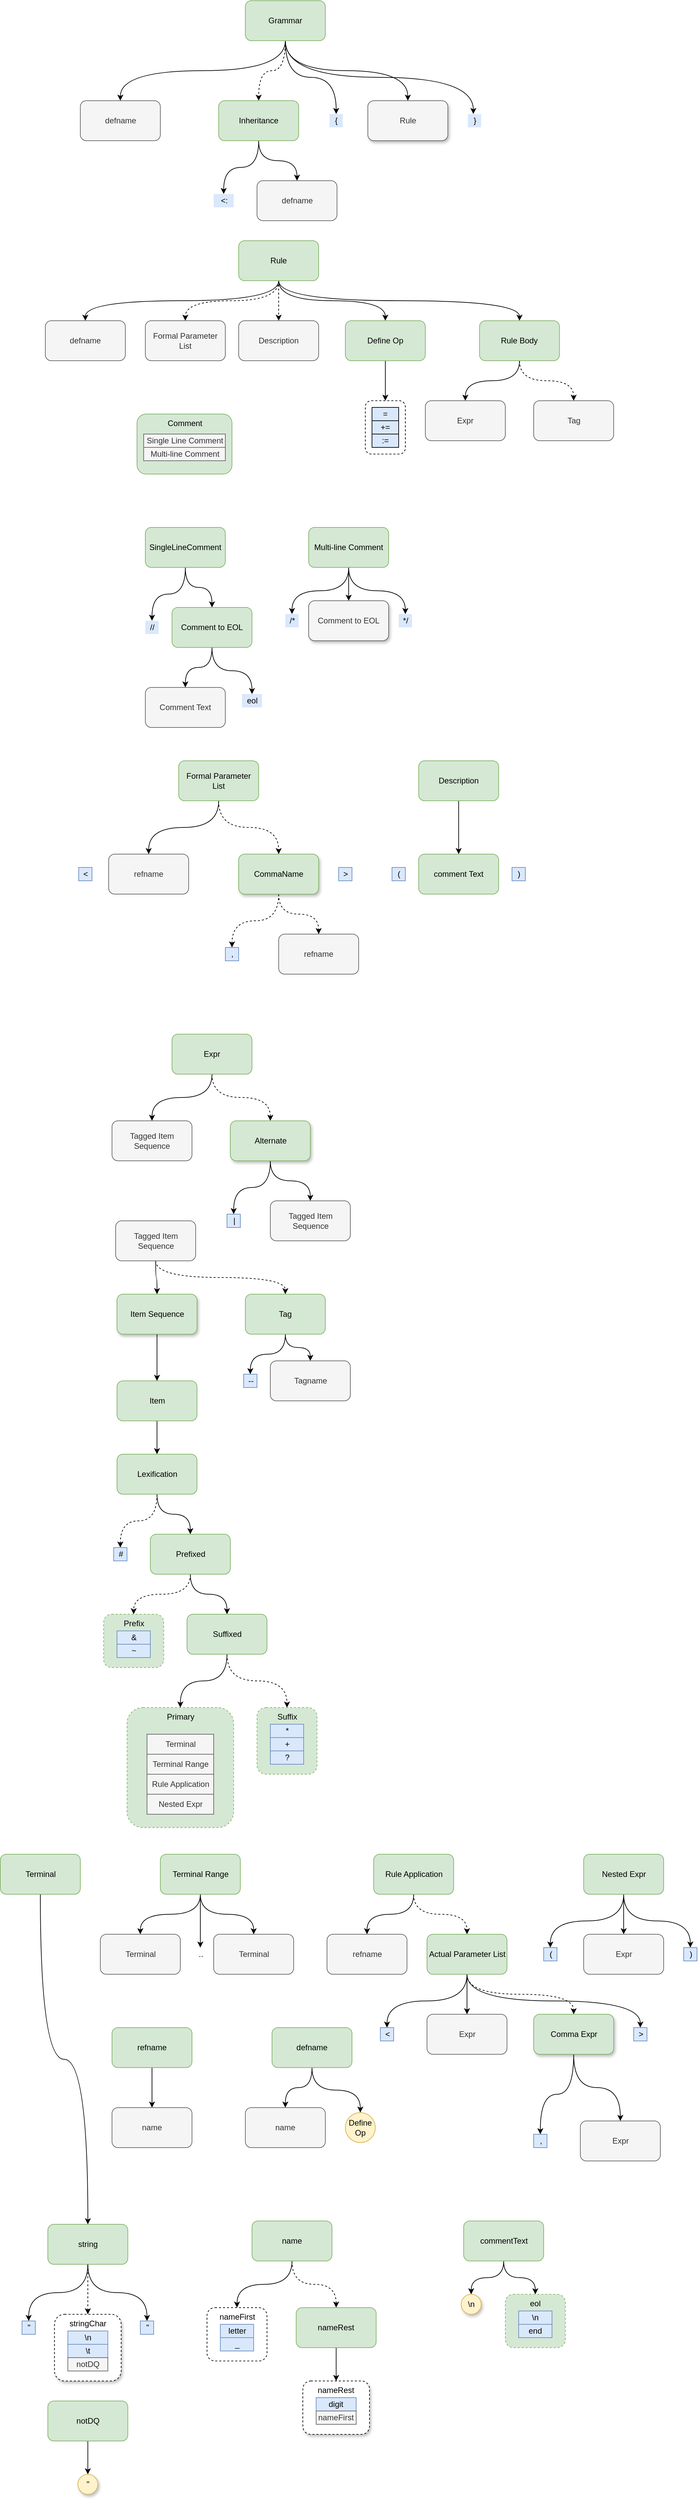 <mxfile version="14.6.13" type="device"><diagram id="xfMFxslODqTb5lsyE3ZV" name="Grammar"><mxGraphModel dx="1106" dy="1656" grid="1" gridSize="10" guides="1" tooltips="1" connect="1" arrows="1" fold="1" page="1" pageScale="1" pageWidth="1100" pageHeight="850" math="0" shadow="0"><root><mxCell id="xAbgy6Qz0-hzho_KUylZ-0"/><mxCell id="xAbgy6Qz0-hzho_KUylZ-1" parent="xAbgy6Qz0-hzho_KUylZ-0"/><mxCell id="xAbgy6Qz0-hzho_KUylZ-15" value="" style="rounded=1;whiteSpace=wrap;html=1;shadow=0;dashed=1;" parent="xAbgy6Qz0-hzho_KUylZ-1" vertex="1"><mxGeometry x="580" y="560" width="60" height="80" as="geometry"/></mxCell><mxCell id="xAbgy6Qz0-hzho_KUylZ-2" value="defname" style="rounded=1;whiteSpace=wrap;html=1;shadow=0;fillColor=#f5f5f5;strokeColor=#666666;fontColor=#333333;" parent="xAbgy6Qz0-hzho_KUylZ-1" vertex="1"><mxGeometry x="152.5" y="110" width="120" height="60" as="geometry"/></mxCell><mxCell id="xAbgy6Qz0-hzho_KUylZ-4" value="defname" style="rounded=1;whiteSpace=wrap;html=1;shadow=0;fillColor=#f5f5f5;strokeColor=#666666;fontColor=#333333;" parent="xAbgy6Qz0-hzho_KUylZ-1" vertex="1"><mxGeometry x="417.5" y="230" width="120" height="60" as="geometry"/></mxCell><mxCell id="xAbgy6Qz0-hzho_KUylZ-5" value="&amp;lt;:" style="text;html=1;align=center;verticalAlign=middle;resizable=0;points=[];autosize=1;strokeColor=none;fillColor=#dae8fc;" parent="xAbgy6Qz0-hzho_KUylZ-1" vertex="1"><mxGeometry x="352.5" y="250" width="30" height="20" as="geometry"/></mxCell><mxCell id="xAbgy6Qz0-hzho_KUylZ-7" value="{" style="text;html=1;align=center;verticalAlign=middle;resizable=0;points=[];autosize=1;strokeColor=none;fillColor=#dae8fc;" parent="xAbgy6Qz0-hzho_KUylZ-1" vertex="1"><mxGeometry x="526.25" y="130" width="20" height="20" as="geometry"/></mxCell><mxCell id="xAbgy6Qz0-hzho_KUylZ-8" value="Rule" style="rounded=1;whiteSpace=wrap;html=1;shadow=1;fillColor=#f5f5f5;strokeColor=#666666;fontColor=#333333;" parent="xAbgy6Qz0-hzho_KUylZ-1" vertex="1"><mxGeometry x="583.75" y="110" width="120" height="60" as="geometry"/></mxCell><mxCell id="xAbgy6Qz0-hzho_KUylZ-9" value="}" style="text;html=1;align=center;verticalAlign=middle;resizable=0;points=[];autosize=1;strokeColor=none;fillColor=#dae8fc;" parent="xAbgy6Qz0-hzho_KUylZ-1" vertex="1"><mxGeometry x="733.75" y="130" width="20" height="20" as="geometry"/></mxCell><mxCell id="xAbgy6Qz0-hzho_KUylZ-12" value="=" style="rounded=0;whiteSpace=wrap;html=1;shadow=0;fillColor=#dae8fc;" parent="xAbgy6Qz0-hzho_KUylZ-1" vertex="1"><mxGeometry x="590" y="570" width="40" height="20" as="geometry"/></mxCell><mxCell id="xAbgy6Qz0-hzho_KUylZ-13" value="+=" style="rounded=0;whiteSpace=wrap;html=1;shadow=0;fillColor=#dae8fc;" parent="xAbgy6Qz0-hzho_KUylZ-1" vertex="1"><mxGeometry x="590" y="590" width="40" height="20" as="geometry"/></mxCell><mxCell id="xAbgy6Qz0-hzho_KUylZ-14" value=":=" style="rounded=0;whiteSpace=wrap;html=1;shadow=0;fillColor=#dae8fc;" parent="xAbgy6Qz0-hzho_KUylZ-1" vertex="1"><mxGeometry x="590" y="610" width="40" height="20" as="geometry"/></mxCell><mxCell id="xAbgy6Qz0-hzho_KUylZ-16" value="defname" style="rounded=1;whiteSpace=wrap;html=1;shadow=0;fillColor=#f5f5f5;strokeColor=#666666;fontColor=#333333;" parent="xAbgy6Qz0-hzho_KUylZ-1" vertex="1"><mxGeometry x="100" y="440" width="120" height="60" as="geometry"/></mxCell><mxCell id="xAbgy6Qz0-hzho_KUylZ-17" value="Formal Parameter List" style="rounded=1;whiteSpace=wrap;html=1;shadow=0;fillColor=#f5f5f5;strokeColor=#666666;fontColor=#333333;" parent="xAbgy6Qz0-hzho_KUylZ-1" vertex="1"><mxGeometry x="250" y="440" width="120" height="60" as="geometry"/></mxCell><mxCell id="xAbgy6Qz0-hzho_KUylZ-18" value="Description" style="rounded=1;whiteSpace=wrap;html=1;shadow=0;fillColor=#f5f5f5;strokeColor=#666666;fontColor=#333333;" parent="xAbgy6Qz0-hzho_KUylZ-1" vertex="1"><mxGeometry x="390" y="440" width="120" height="60" as="geometry"/></mxCell><mxCell id="xAbgy6Qz0-hzho_KUylZ-62" style="edgeStyle=orthogonalEdgeStyle;curved=1;orthogonalLoop=1;jettySize=auto;html=1;exitX=0.5;exitY=1;exitDx=0;exitDy=0;" parent="xAbgy6Qz0-hzho_KUylZ-1" source="xAbgy6Qz0-hzho_KUylZ-20" target="xAbgy6Qz0-hzho_KUylZ-60" edge="1"><mxGeometry relative="1" as="geometry"/></mxCell><mxCell id="xAbgy6Qz0-hzho_KUylZ-63" style="edgeStyle=orthogonalEdgeStyle;curved=1;orthogonalLoop=1;jettySize=auto;html=1;exitX=0.5;exitY=1;exitDx=0;exitDy=0;entryX=0.5;entryY=0;entryDx=0;entryDy=0;dashed=1;" parent="xAbgy6Qz0-hzho_KUylZ-1" source="xAbgy6Qz0-hzho_KUylZ-20" target="xAbgy6Qz0-hzho_KUylZ-61" edge="1"><mxGeometry relative="1" as="geometry"/></mxCell><mxCell id="xAbgy6Qz0-hzho_KUylZ-20" value="Formal Parameter List" style="rounded=1;whiteSpace=wrap;html=1;shadow=0;fillColor=#d5e8d4;strokeColor=#82b366;" parent="xAbgy6Qz0-hzho_KUylZ-1" vertex="1"><mxGeometry x="300" y="1100" width="120" height="60" as="geometry"/></mxCell><mxCell id="xAbgy6Qz0-hzho_KUylZ-70" style="edgeStyle=orthogonalEdgeStyle;curved=1;orthogonalLoop=1;jettySize=auto;html=1;exitX=0.5;exitY=1;exitDx=0;exitDy=0;entryX=0.5;entryY=0;entryDx=0;entryDy=0;" parent="xAbgy6Qz0-hzho_KUylZ-1" source="xAbgy6Qz0-hzho_KUylZ-21" target="xAbgy6Qz0-hzho_KUylZ-23" edge="1"><mxGeometry relative="1" as="geometry"/></mxCell><mxCell id="xAbgy6Qz0-hzho_KUylZ-21" value="Description" style="rounded=1;whiteSpace=wrap;html=1;shadow=0;fillColor=#d5e8d4;strokeColor=#82b366;" parent="xAbgy6Qz0-hzho_KUylZ-1" vertex="1"><mxGeometry x="660" y="1100" width="120" height="60" as="geometry"/></mxCell><mxCell id="xAbgy6Qz0-hzho_KUylZ-22" value="(" style="text;html=1;align=center;verticalAlign=middle;resizable=0;points=[];autosize=1;strokeColor=#6c8ebf;fillColor=#dae8fc;" parent="xAbgy6Qz0-hzho_KUylZ-1" vertex="1"><mxGeometry x="620" y="1260" width="20" height="20" as="geometry"/></mxCell><mxCell id="xAbgy6Qz0-hzho_KUylZ-23" value="comment Text" style="rounded=1;whiteSpace=wrap;html=1;shadow=0;fillColor=#d5e8d4;strokeColor=#82b366;" parent="xAbgy6Qz0-hzho_KUylZ-1" vertex="1"><mxGeometry x="660" y="1240" width="120" height="60" as="geometry"/></mxCell><mxCell id="xAbgy6Qz0-hzho_KUylZ-24" value=")" style="text;html=1;align=center;verticalAlign=middle;resizable=0;points=[];autosize=1;strokeColor=#6c8ebf;fillColor=#dae8fc;" parent="xAbgy6Qz0-hzho_KUylZ-1" vertex="1"><mxGeometry x="800" y="1260" width="20" height="20" as="geometry"/></mxCell><mxCell id="xAbgy6Qz0-hzho_KUylZ-32" value="Comment" style="rounded=1;whiteSpace=wrap;html=1;shadow=0;verticalAlign=top;fillColor=#d5e8d4;strokeColor=#82b366;" parent="xAbgy6Qz0-hzho_KUylZ-1" vertex="1"><mxGeometry x="237.5" y="580" width="142.5" height="90" as="geometry"/></mxCell><mxCell id="xAbgy6Qz0-hzho_KUylZ-40" style="edgeStyle=orthogonalEdgeStyle;curved=1;orthogonalLoop=1;jettySize=auto;html=1;exitX=0.5;exitY=1;exitDx=0;exitDy=0;" parent="xAbgy6Qz0-hzho_KUylZ-1" source="xAbgy6Qz0-hzho_KUylZ-37" target="xAbgy6Qz0-hzho_KUylZ-39" edge="1"><mxGeometry relative="1" as="geometry"/></mxCell><mxCell id="xAbgy6Qz0-hzho_KUylZ-41" style="edgeStyle=orthogonalEdgeStyle;curved=1;orthogonalLoop=1;jettySize=auto;html=1;exitX=0.5;exitY=1;exitDx=0;exitDy=0;entryX=0.5;entryY=0;entryDx=0;entryDy=0;" parent="xAbgy6Qz0-hzho_KUylZ-1" source="xAbgy6Qz0-hzho_KUylZ-37" target="xAbgy6Qz0-hzho_KUylZ-53" edge="1"><mxGeometry relative="1" as="geometry"><mxPoint x="345" y="860" as="targetPoint"/></mxGeometry></mxCell><mxCell id="xAbgy6Qz0-hzho_KUylZ-37" value="SingleLineComment" style="rounded=1;whiteSpace=wrap;html=1;shadow=0;fillColor=#d5e8d4;strokeColor=#82b366;" parent="xAbgy6Qz0-hzho_KUylZ-1" vertex="1"><mxGeometry x="250" y="750" width="120" height="60" as="geometry"/></mxCell><mxCell id="xAbgy6Qz0-hzho_KUylZ-47" style="edgeStyle=orthogonalEdgeStyle;curved=1;orthogonalLoop=1;jettySize=auto;html=1;exitX=0.5;exitY=1;exitDx=0;exitDy=0;" parent="xAbgy6Qz0-hzho_KUylZ-1" source="xAbgy6Qz0-hzho_KUylZ-38" target="xAbgy6Qz0-hzho_KUylZ-45" edge="1"><mxGeometry relative="1" as="geometry"/></mxCell><mxCell id="xAbgy6Qz0-hzho_KUylZ-48" style="edgeStyle=orthogonalEdgeStyle;curved=1;orthogonalLoop=1;jettySize=auto;html=1;exitX=0.5;exitY=1;exitDx=0;exitDy=0;entryX=0.5;entryY=0;entryDx=0;entryDy=0;" parent="xAbgy6Qz0-hzho_KUylZ-1" source="xAbgy6Qz0-hzho_KUylZ-38" edge="1"><mxGeometry relative="1" as="geometry"><mxPoint x="555" y="860" as="targetPoint"/></mxGeometry></mxCell><mxCell id="xAbgy6Qz0-hzho_KUylZ-49" style="edgeStyle=orthogonalEdgeStyle;curved=1;orthogonalLoop=1;jettySize=auto;html=1;exitX=0.5;exitY=1;exitDx=0;exitDy=0;entryX=0.5;entryY=0;entryDx=0;entryDy=0;entryPerimeter=0;" parent="xAbgy6Qz0-hzho_KUylZ-1" source="xAbgy6Qz0-hzho_KUylZ-38" target="xAbgy6Qz0-hzho_KUylZ-46" edge="1"><mxGeometry relative="1" as="geometry"/></mxCell><mxCell id="xAbgy6Qz0-hzho_KUylZ-38" value="Multi-line Comment" style="rounded=1;whiteSpace=wrap;html=1;shadow=0;fillColor=#d5e8d4;strokeColor=#82b366;" parent="xAbgy6Qz0-hzho_KUylZ-1" vertex="1"><mxGeometry x="495" y="750" width="120" height="60" as="geometry"/></mxCell><mxCell id="xAbgy6Qz0-hzho_KUylZ-39" value="//" style="text;html=1;align=center;verticalAlign=middle;resizable=0;points=[];autosize=1;strokeColor=none;fillColor=#dae8fc;" parent="xAbgy6Qz0-hzho_KUylZ-1" vertex="1"><mxGeometry x="250" y="890" width="20" height="20" as="geometry"/></mxCell><mxCell id="xAbgy6Qz0-hzho_KUylZ-45" value="/*" style="text;html=1;align=center;verticalAlign=middle;resizable=0;points=[];autosize=1;strokeColor=none;fillColor=#dae8fc;" parent="xAbgy6Qz0-hzho_KUylZ-1" vertex="1"><mxGeometry x="460" y="880" width="20" height="20" as="geometry"/></mxCell><mxCell id="xAbgy6Qz0-hzho_KUylZ-46" value="*/" style="text;html=1;align=center;verticalAlign=middle;resizable=0;points=[];autosize=1;strokeColor=none;fillColor=#dae8fc;" parent="xAbgy6Qz0-hzho_KUylZ-1" vertex="1"><mxGeometry x="630" y="880" width="20" height="20" as="geometry"/></mxCell><mxCell id="xAbgy6Qz0-hzho_KUylZ-50" value="Single Line Comment" style="rounded=0;whiteSpace=wrap;html=1;shadow=0;fillColor=#f5f5f5;strokeColor=#666666;fontColor=#333333;" parent="xAbgy6Qz0-hzho_KUylZ-1" vertex="1"><mxGeometry x="247.5" y="610" width="122.5" height="20" as="geometry"/></mxCell><mxCell id="xAbgy6Qz0-hzho_KUylZ-51" value="Multi-line Comment" style="rounded=0;whiteSpace=wrap;html=1;shadow=0;fillColor=#f5f5f5;strokeColor=#666666;fontColor=#333333;" parent="xAbgy6Qz0-hzho_KUylZ-1" vertex="1"><mxGeometry x="247.5" y="630" width="122.5" height="20" as="geometry"/></mxCell><mxCell id="xAbgy6Qz0-hzho_KUylZ-57" style="edgeStyle=orthogonalEdgeStyle;curved=1;orthogonalLoop=1;jettySize=auto;html=1;exitX=0.5;exitY=1;exitDx=0;exitDy=0;entryX=0.5;entryY=0;entryDx=0;entryDy=0;" parent="xAbgy6Qz0-hzho_KUylZ-1" source="xAbgy6Qz0-hzho_KUylZ-53" target="xAbgy6Qz0-hzho_KUylZ-55" edge="1"><mxGeometry relative="1" as="geometry"/></mxCell><mxCell id="xAbgy6Qz0-hzho_KUylZ-58" style="edgeStyle=orthogonalEdgeStyle;curved=1;orthogonalLoop=1;jettySize=auto;html=1;exitX=0.5;exitY=1;exitDx=0;exitDy=0;" parent="xAbgy6Qz0-hzho_KUylZ-1" source="xAbgy6Qz0-hzho_KUylZ-53" target="xAbgy6Qz0-hzho_KUylZ-56" edge="1"><mxGeometry relative="1" as="geometry"/></mxCell><mxCell id="xAbgy6Qz0-hzho_KUylZ-53" value="Comment to EOL" style="rounded=1;whiteSpace=wrap;html=1;shadow=0;fillColor=#d5e8d4;strokeColor=#82b366;" parent="xAbgy6Qz0-hzho_KUylZ-1" vertex="1"><mxGeometry x="290" y="870" width="120" height="60" as="geometry"/></mxCell><mxCell id="xAbgy6Qz0-hzho_KUylZ-55" value="Comment Text" style="rounded=1;whiteSpace=wrap;html=1;shadow=0;fillColor=#f5f5f5;strokeColor=#666666;fontColor=#333333;" parent="xAbgy6Qz0-hzho_KUylZ-1" vertex="1"><mxGeometry x="250" y="990" width="120" height="60" as="geometry"/></mxCell><mxCell id="xAbgy6Qz0-hzho_KUylZ-56" value="eol" style="text;html=1;align=center;verticalAlign=middle;resizable=0;points=[];autosize=1;strokeColor=none;fillColor=#dae8fc;" parent="xAbgy6Qz0-hzho_KUylZ-1" vertex="1"><mxGeometry x="395" y="1000" width="30" height="20" as="geometry"/></mxCell><mxCell id="xAbgy6Qz0-hzho_KUylZ-59" value="Comment to EOL" style="rounded=1;whiteSpace=wrap;html=1;shadow=1;fillColor=#f5f5f5;strokeColor=#666666;fontColor=#333333;" parent="xAbgy6Qz0-hzho_KUylZ-1" vertex="1"><mxGeometry x="495" y="860" width="120" height="60" as="geometry"/></mxCell><mxCell id="xAbgy6Qz0-hzho_KUylZ-60" value="refname" style="rounded=1;whiteSpace=wrap;html=1;shadow=0;fillColor=#f5f5f5;strokeColor=#666666;fontColor=#333333;" parent="xAbgy6Qz0-hzho_KUylZ-1" vertex="1"><mxGeometry x="195" y="1240" width="120" height="60" as="geometry"/></mxCell><mxCell id="xAbgy6Qz0-hzho_KUylZ-66" style="edgeStyle=orthogonalEdgeStyle;curved=1;orthogonalLoop=1;jettySize=auto;html=1;exitX=0.5;exitY=1;exitDx=0;exitDy=0;dashed=1;" parent="xAbgy6Qz0-hzho_KUylZ-1" source="xAbgy6Qz0-hzho_KUylZ-61" target="xAbgy6Qz0-hzho_KUylZ-65" edge="1"><mxGeometry relative="1" as="geometry"/></mxCell><mxCell id="xAbgy6Qz0-hzho_KUylZ-67" style="edgeStyle=orthogonalEdgeStyle;curved=1;orthogonalLoop=1;jettySize=auto;html=1;exitX=0.5;exitY=1;exitDx=0;exitDy=0;entryX=0.5;entryY=0;entryDx=0;entryDy=0;dashed=1;" parent="xAbgy6Qz0-hzho_KUylZ-1" source="xAbgy6Qz0-hzho_KUylZ-61" target="xAbgy6Qz0-hzho_KUylZ-64" edge="1"><mxGeometry relative="1" as="geometry"/></mxCell><mxCell id="xAbgy6Qz0-hzho_KUylZ-61" value="CommaName" style="rounded=1;whiteSpace=wrap;html=1;shadow=1;fillColor=#d5e8d4;strokeColor=#82b366;" parent="xAbgy6Qz0-hzho_KUylZ-1" vertex="1"><mxGeometry x="390" y="1240" width="120" height="60" as="geometry"/></mxCell><mxCell id="xAbgy6Qz0-hzho_KUylZ-64" value="refname" style="rounded=1;whiteSpace=wrap;html=1;shadow=0;fillColor=#f5f5f5;strokeColor=#666666;fontColor=#333333;" parent="xAbgy6Qz0-hzho_KUylZ-1" vertex="1"><mxGeometry x="450" y="1360" width="120" height="60" as="geometry"/></mxCell><mxCell id="xAbgy6Qz0-hzho_KUylZ-65" value="," style="text;html=1;align=center;verticalAlign=middle;resizable=0;points=[];autosize=1;strokeColor=#6c8ebf;fillColor=#dae8fc;" parent="xAbgy6Qz0-hzho_KUylZ-1" vertex="1"><mxGeometry x="370" y="1380" width="20" height="20" as="geometry"/></mxCell><mxCell id="xAbgy6Qz0-hzho_KUylZ-68" value="&amp;lt;" style="text;html=1;align=center;verticalAlign=middle;resizable=0;points=[];autosize=1;strokeColor=#6c8ebf;fillColor=#dae8fc;" parent="xAbgy6Qz0-hzho_KUylZ-1" vertex="1"><mxGeometry x="150" y="1260" width="20" height="20" as="geometry"/></mxCell><mxCell id="xAbgy6Qz0-hzho_KUylZ-69" value="&amp;gt;" style="text;html=1;align=center;verticalAlign=middle;resizable=0;points=[];autosize=1;strokeColor=#6c8ebf;fillColor=#dae8fc;" parent="xAbgy6Qz0-hzho_KUylZ-1" vertex="1"><mxGeometry x="540" y="1260" width="20" height="20" as="geometry"/></mxCell><mxCell id="xAbgy6Qz0-hzho_KUylZ-133" style="edgeStyle=orthogonalEdgeStyle;curved=1;orthogonalLoop=1;jettySize=auto;html=1;exitX=0.5;exitY=1;exitDx=0;exitDy=0;entryX=0.5;entryY=0;entryDx=0;entryDy=0;" parent="xAbgy6Qz0-hzho_KUylZ-1" source="xAbgy6Qz0-hzho_KUylZ-71" target="xAbgy6Qz0-hzho_KUylZ-129" edge="1"><mxGeometry relative="1" as="geometry"/></mxCell><mxCell id="xAbgy6Qz0-hzho_KUylZ-71" value="Item" style="rounded=1;whiteSpace=wrap;html=1;shadow=0;fillColor=#d5e8d4;strokeColor=#82b366;" parent="xAbgy6Qz0-hzho_KUylZ-1" vertex="1"><mxGeometry x="207.5" y="2030" width="120" height="60" as="geometry"/></mxCell><mxCell id="xAbgy6Qz0-hzho_KUylZ-74" style="edgeStyle=orthogonalEdgeStyle;curved=1;orthogonalLoop=1;jettySize=auto;html=1;exitX=0.5;exitY=1;exitDx=0;exitDy=0;" parent="xAbgy6Qz0-hzho_KUylZ-1" source="xAbgy6Qz0-hzho_KUylZ-72" target="xAbgy6Qz0-hzho_KUylZ-73" edge="1"><mxGeometry relative="1" as="geometry"/></mxCell><mxCell id="xAbgy6Qz0-hzho_KUylZ-72" value="Terminal" style="rounded=1;whiteSpace=wrap;html=1;shadow=0;fillColor=#d5e8d4;strokeColor=#82b366;" parent="xAbgy6Qz0-hzho_KUylZ-1" vertex="1"><mxGeometry x="32.5" y="2740" width="120" height="60" as="geometry"/></mxCell><mxCell id="xAbgy6Qz0-hzho_KUylZ-182" style="edgeStyle=orthogonalEdgeStyle;curved=1;orthogonalLoop=1;jettySize=auto;html=1;exitX=0.5;exitY=1;exitDx=0;exitDy=0;" parent="xAbgy6Qz0-hzho_KUylZ-1" source="xAbgy6Qz0-hzho_KUylZ-73" target="xAbgy6Qz0-hzho_KUylZ-177" edge="1"><mxGeometry relative="1" as="geometry"/></mxCell><mxCell id="xAbgy6Qz0-hzho_KUylZ-183" style="edgeStyle=orthogonalEdgeStyle;curved=1;orthogonalLoop=1;jettySize=auto;html=1;exitX=0.5;exitY=1;exitDx=0;exitDy=0;dashed=1;entryX=0.5;entryY=0;entryDx=0;entryDy=0;" parent="xAbgy6Qz0-hzho_KUylZ-1" source="xAbgy6Qz0-hzho_KUylZ-73" target="PkwCbViY_l31AoAn_Lty-39" edge="1"><mxGeometry relative="1" as="geometry"><mxPoint x="180" y="3470" as="targetPoint"/></mxGeometry></mxCell><mxCell id="xAbgy6Qz0-hzho_KUylZ-184" style="edgeStyle=orthogonalEdgeStyle;curved=1;orthogonalLoop=1;jettySize=auto;html=1;exitX=0.5;exitY=1;exitDx=0;exitDy=0;" parent="xAbgy6Qz0-hzho_KUylZ-1" source="xAbgy6Qz0-hzho_KUylZ-73" target="xAbgy6Qz0-hzho_KUylZ-179" edge="1"><mxGeometry relative="1" as="geometry"/></mxCell><mxCell id="xAbgy6Qz0-hzho_KUylZ-73" value="string" style="rounded=1;whiteSpace=wrap;html=1;shadow=0;fillColor=#d5e8d4;strokeColor=#82b366;" parent="xAbgy6Qz0-hzho_KUylZ-1" vertex="1"><mxGeometry x="103.75" y="3295" width="120" height="60" as="geometry"/></mxCell><mxCell id="xAbgy6Qz0-hzho_KUylZ-79" style="edgeStyle=orthogonalEdgeStyle;curved=1;orthogonalLoop=1;jettySize=auto;html=1;exitX=0.5;exitY=1;exitDx=0;exitDy=0;" parent="xAbgy6Qz0-hzho_KUylZ-1" source="xAbgy6Qz0-hzho_KUylZ-75" target="xAbgy6Qz0-hzho_KUylZ-76" edge="1"><mxGeometry relative="1" as="geometry"/></mxCell><mxCell id="xAbgy6Qz0-hzho_KUylZ-80" style="edgeStyle=orthogonalEdgeStyle;curved=1;orthogonalLoop=1;jettySize=auto;html=1;exitX=0.5;exitY=1;exitDx=0;exitDy=0;" parent="xAbgy6Qz0-hzho_KUylZ-1" source="xAbgy6Qz0-hzho_KUylZ-75" target="xAbgy6Qz0-hzho_KUylZ-78" edge="1"><mxGeometry relative="1" as="geometry"/></mxCell><mxCell id="xAbgy6Qz0-hzho_KUylZ-81" style="edgeStyle=orthogonalEdgeStyle;curved=1;orthogonalLoop=1;jettySize=auto;html=1;exitX=0.5;exitY=1;exitDx=0;exitDy=0;entryX=0.5;entryY=0;entryDx=0;entryDy=0;" parent="xAbgy6Qz0-hzho_KUylZ-1" source="xAbgy6Qz0-hzho_KUylZ-75" target="xAbgy6Qz0-hzho_KUylZ-77" edge="1"><mxGeometry relative="1" as="geometry"/></mxCell><mxCell id="xAbgy6Qz0-hzho_KUylZ-75" value="Terminal Range" style="rounded=1;whiteSpace=wrap;html=1;shadow=0;fillColor=#d5e8d4;strokeColor=#82b366;" parent="xAbgy6Qz0-hzho_KUylZ-1" vertex="1"><mxGeometry x="272.5" y="2740" width="120" height="60" as="geometry"/></mxCell><mxCell id="xAbgy6Qz0-hzho_KUylZ-76" value="Terminal" style="rounded=1;whiteSpace=wrap;html=1;shadow=0;fillColor=#f5f5f5;strokeColor=#666666;fontColor=#333333;" parent="xAbgy6Qz0-hzho_KUylZ-1" vertex="1"><mxGeometry x="182.5" y="2860" width="120" height="60" as="geometry"/></mxCell><mxCell id="xAbgy6Qz0-hzho_KUylZ-77" value="Terminal" style="rounded=1;whiteSpace=wrap;html=1;shadow=0;fillColor=#f5f5f5;strokeColor=#666666;fontColor=#333333;" parent="xAbgy6Qz0-hzho_KUylZ-1" vertex="1"><mxGeometry x="352.5" y="2860" width="120" height="60" as="geometry"/></mxCell><mxCell id="xAbgy6Qz0-hzho_KUylZ-78" value=".." style="text;html=1;align=center;verticalAlign=middle;resizable=0;points=[];autosize=1;strokeColor=none;" parent="xAbgy6Qz0-hzho_KUylZ-1" vertex="1"><mxGeometry x="322.5" y="2880" width="20" height="20" as="geometry"/></mxCell><mxCell id="xAbgy6Qz0-hzho_KUylZ-85" style="edgeStyle=orthogonalEdgeStyle;curved=1;orthogonalLoop=1;jettySize=auto;html=1;exitX=0.5;exitY=1;exitDx=0;exitDy=0;entryX=0.5;entryY=0;entryDx=0;entryDy=0;" parent="xAbgy6Qz0-hzho_KUylZ-1" source="xAbgy6Qz0-hzho_KUylZ-82" target="xAbgy6Qz0-hzho_KUylZ-83" edge="1"><mxGeometry relative="1" as="geometry"/></mxCell><mxCell id="xAbgy6Qz0-hzho_KUylZ-86" style="edgeStyle=orthogonalEdgeStyle;curved=1;orthogonalLoop=1;jettySize=auto;html=1;exitX=0.5;exitY=1;exitDx=0;exitDy=0;entryX=0.5;entryY=0;entryDx=0;entryDy=0;dashed=1;" parent="xAbgy6Qz0-hzho_KUylZ-1" source="xAbgy6Qz0-hzho_KUylZ-82" target="xAbgy6Qz0-hzho_KUylZ-84" edge="1"><mxGeometry relative="1" as="geometry"/></mxCell><mxCell id="xAbgy6Qz0-hzho_KUylZ-82" value="Rule Application" style="rounded=1;whiteSpace=wrap;html=1;shadow=0;fillColor=#d5e8d4;strokeColor=#82b366;" parent="xAbgy6Qz0-hzho_KUylZ-1" vertex="1"><mxGeometry x="592.5" y="2740" width="120" height="60" as="geometry"/></mxCell><mxCell id="xAbgy6Qz0-hzho_KUylZ-83" value="refname" style="rounded=1;whiteSpace=wrap;html=1;shadow=0;fillColor=#f5f5f5;strokeColor=#666666;fontColor=#333333;" parent="xAbgy6Qz0-hzho_KUylZ-1" vertex="1"><mxGeometry x="522.5" y="2860" width="120" height="60" as="geometry"/></mxCell><mxCell id="xAbgy6Qz0-hzho_KUylZ-89" style="edgeStyle=orthogonalEdgeStyle;curved=1;orthogonalLoop=1;jettySize=auto;html=1;exitX=0.5;exitY=1;exitDx=0;exitDy=0;" parent="xAbgy6Qz0-hzho_KUylZ-1" source="xAbgy6Qz0-hzho_KUylZ-84" target="xAbgy6Qz0-hzho_KUylZ-87" edge="1"><mxGeometry relative="1" as="geometry"/></mxCell><mxCell id="xAbgy6Qz0-hzho_KUylZ-92" style="edgeStyle=orthogonalEdgeStyle;curved=1;orthogonalLoop=1;jettySize=auto;html=1;exitX=0.5;exitY=1;exitDx=0;exitDy=0;" parent="xAbgy6Qz0-hzho_KUylZ-1" source="xAbgy6Qz0-hzho_KUylZ-84" target="xAbgy6Qz0-hzho_KUylZ-90" edge="1"><mxGeometry relative="1" as="geometry"/></mxCell><mxCell id="xAbgy6Qz0-hzho_KUylZ-93" style="edgeStyle=orthogonalEdgeStyle;curved=1;orthogonalLoop=1;jettySize=auto;html=1;exitX=0.5;exitY=1;exitDx=0;exitDy=0;entryX=0.5;entryY=0;entryDx=0;entryDy=0;dashed=1;" parent="xAbgy6Qz0-hzho_KUylZ-1" source="xAbgy6Qz0-hzho_KUylZ-84" target="xAbgy6Qz0-hzho_KUylZ-88" edge="1"><mxGeometry relative="1" as="geometry"/></mxCell><mxCell id="xAbgy6Qz0-hzho_KUylZ-94" style="edgeStyle=orthogonalEdgeStyle;curved=1;orthogonalLoop=1;jettySize=auto;html=1;exitX=0.5;exitY=1;exitDx=0;exitDy=0;" parent="xAbgy6Qz0-hzho_KUylZ-1" source="xAbgy6Qz0-hzho_KUylZ-84" target="xAbgy6Qz0-hzho_KUylZ-91" edge="1"><mxGeometry relative="1" as="geometry"/></mxCell><mxCell id="xAbgy6Qz0-hzho_KUylZ-84" value="Actual Parameter List" style="rounded=1;whiteSpace=wrap;html=1;shadow=0;fillColor=#d5e8d4;strokeColor=#82b366;" parent="xAbgy6Qz0-hzho_KUylZ-1" vertex="1"><mxGeometry x="672.5" y="2860" width="120" height="60" as="geometry"/></mxCell><mxCell id="xAbgy6Qz0-hzho_KUylZ-87" value="Expr" style="rounded=1;whiteSpace=wrap;html=1;shadow=0;fillColor=#f5f5f5;strokeColor=#666666;fontColor=#333333;" parent="xAbgy6Qz0-hzho_KUylZ-1" vertex="1"><mxGeometry x="672.5" y="2980" width="120" height="60" as="geometry"/></mxCell><mxCell id="xAbgy6Qz0-hzho_KUylZ-98" style="edgeStyle=orthogonalEdgeStyle;curved=1;orthogonalLoop=1;jettySize=auto;html=1;exitX=0.5;exitY=1;exitDx=0;exitDy=0;" parent="xAbgy6Qz0-hzho_KUylZ-1" source="xAbgy6Qz0-hzho_KUylZ-88" target="xAbgy6Qz0-hzho_KUylZ-97" edge="1"><mxGeometry relative="1" as="geometry"/></mxCell><mxCell id="xAbgy6Qz0-hzho_KUylZ-99" style="edgeStyle=orthogonalEdgeStyle;curved=1;orthogonalLoop=1;jettySize=auto;html=1;exitX=0.5;exitY=1;exitDx=0;exitDy=0;" parent="xAbgy6Qz0-hzho_KUylZ-1" source="xAbgy6Qz0-hzho_KUylZ-88" target="xAbgy6Qz0-hzho_KUylZ-96" edge="1"><mxGeometry relative="1" as="geometry"/></mxCell><mxCell id="xAbgy6Qz0-hzho_KUylZ-88" value="Comma Expr" style="rounded=1;whiteSpace=wrap;html=1;shadow=1;fillColor=#d5e8d4;strokeColor=#82b366;" parent="xAbgy6Qz0-hzho_KUylZ-1" vertex="1"><mxGeometry x="832.5" y="2980" width="120" height="60" as="geometry"/></mxCell><mxCell id="xAbgy6Qz0-hzho_KUylZ-90" value="&amp;lt;" style="text;html=1;align=center;verticalAlign=middle;resizable=0;points=[];autosize=1;strokeColor=#6c8ebf;fillColor=#dae8fc;" parent="xAbgy6Qz0-hzho_KUylZ-1" vertex="1"><mxGeometry x="602.5" y="3000" width="20" height="20" as="geometry"/></mxCell><mxCell id="xAbgy6Qz0-hzho_KUylZ-91" value="&amp;gt;" style="text;html=1;align=center;verticalAlign=middle;resizable=0;points=[];autosize=1;strokeColor=#6c8ebf;fillColor=#dae8fc;" parent="xAbgy6Qz0-hzho_KUylZ-1" vertex="1"><mxGeometry x="982.5" y="3000" width="20" height="20" as="geometry"/></mxCell><mxCell id="xAbgy6Qz0-hzho_KUylZ-96" value="Expr" style="rounded=1;whiteSpace=wrap;html=1;shadow=0;fillColor=#f5f5f5;strokeColor=#666666;fontColor=#333333;" parent="xAbgy6Qz0-hzho_KUylZ-1" vertex="1"><mxGeometry x="902.5" y="3140" width="120" height="60" as="geometry"/></mxCell><mxCell id="xAbgy6Qz0-hzho_KUylZ-97" value="," style="text;html=1;align=center;verticalAlign=middle;resizable=0;points=[];autosize=1;strokeColor=#6c8ebf;fillColor=#dae8fc;" parent="xAbgy6Qz0-hzho_KUylZ-1" vertex="1"><mxGeometry x="832.5" y="3160" width="20" height="20" as="geometry"/></mxCell><mxCell id="xAbgy6Qz0-hzho_KUylZ-100" value="Primary" style="rounded=1;whiteSpace=wrap;html=1;shadow=0;verticalAlign=top;dashed=1;fillColor=#d5e8d4;strokeColor=#82b366;" parent="xAbgy6Qz0-hzho_KUylZ-1" vertex="1"><mxGeometry x="222.5" y="2520" width="160" height="180" as="geometry"/></mxCell><mxCell id="xAbgy6Qz0-hzho_KUylZ-101" value="Terminal" style="rounded=0;whiteSpace=wrap;html=1;shadow=0;fillColor=#f5f5f5;strokeColor=#666666;fontColor=#333333;" parent="xAbgy6Qz0-hzho_KUylZ-1" vertex="1"><mxGeometry x="252.5" y="2560" width="100" height="30" as="geometry"/></mxCell><mxCell id="xAbgy6Qz0-hzho_KUylZ-102" value="Rule Application" style="rounded=0;whiteSpace=wrap;html=1;shadow=0;fillColor=#f5f5f5;strokeColor=#666666;fontColor=#333333;" parent="xAbgy6Qz0-hzho_KUylZ-1" vertex="1"><mxGeometry x="252.5" y="2620" width="100" height="30" as="geometry"/></mxCell><mxCell id="xAbgy6Qz0-hzho_KUylZ-103" value="Terminal Range" style="rounded=0;whiteSpace=wrap;html=1;shadow=0;fillColor=#f5f5f5;strokeColor=#666666;fontColor=#333333;" parent="xAbgy6Qz0-hzho_KUylZ-1" vertex="1"><mxGeometry x="252.5" y="2590" width="100" height="30" as="geometry"/></mxCell><mxCell id="xAbgy6Qz0-hzho_KUylZ-108" style="edgeStyle=orthogonalEdgeStyle;curved=1;orthogonalLoop=1;jettySize=auto;html=1;exitX=0.5;exitY=1;exitDx=0;exitDy=0;entryX=0.5;entryY=0;entryDx=0;entryDy=0;" parent="xAbgy6Qz0-hzho_KUylZ-1" source="xAbgy6Qz0-hzho_KUylZ-104" target="xAbgy6Qz0-hzho_KUylZ-105" edge="1"><mxGeometry relative="1" as="geometry"/></mxCell><mxCell id="xAbgy6Qz0-hzho_KUylZ-109" style="edgeStyle=orthogonalEdgeStyle;curved=1;orthogonalLoop=1;jettySize=auto;html=1;exitX=0.5;exitY=1;exitDx=0;exitDy=0;" parent="xAbgy6Qz0-hzho_KUylZ-1" source="xAbgy6Qz0-hzho_KUylZ-104" target="xAbgy6Qz0-hzho_KUylZ-106" edge="1"><mxGeometry relative="1" as="geometry"/></mxCell><mxCell id="xAbgy6Qz0-hzho_KUylZ-110" style="edgeStyle=orthogonalEdgeStyle;curved=1;orthogonalLoop=1;jettySize=auto;html=1;exitX=0.5;exitY=1;exitDx=0;exitDy=0;" parent="xAbgy6Qz0-hzho_KUylZ-1" source="xAbgy6Qz0-hzho_KUylZ-104" target="xAbgy6Qz0-hzho_KUylZ-107" edge="1"><mxGeometry relative="1" as="geometry"/></mxCell><mxCell id="xAbgy6Qz0-hzho_KUylZ-104" value="Nested Expr" style="rounded=1;whiteSpace=wrap;html=1;shadow=0;fillColor=#d5e8d4;strokeColor=#82b366;" parent="xAbgy6Qz0-hzho_KUylZ-1" vertex="1"><mxGeometry x="907.5" y="2740" width="120" height="60" as="geometry"/></mxCell><mxCell id="xAbgy6Qz0-hzho_KUylZ-105" value="Expr" style="rounded=1;whiteSpace=wrap;html=1;shadow=0;fillColor=#f5f5f5;strokeColor=#666666;fontColor=#333333;" parent="xAbgy6Qz0-hzho_KUylZ-1" vertex="1"><mxGeometry x="907.5" y="2860" width="120" height="60" as="geometry"/></mxCell><mxCell id="xAbgy6Qz0-hzho_KUylZ-106" value="(" style="text;html=1;align=center;verticalAlign=middle;resizable=0;points=[];autosize=1;strokeColor=#6c8ebf;fillColor=#dae8fc;" parent="xAbgy6Qz0-hzho_KUylZ-1" vertex="1"><mxGeometry x="847.5" y="2880" width="20" height="20" as="geometry"/></mxCell><mxCell id="xAbgy6Qz0-hzho_KUylZ-107" value=")" style="text;html=1;align=center;verticalAlign=middle;resizable=0;points=[];autosize=1;strokeColor=#6c8ebf;fillColor=#dae8fc;" parent="xAbgy6Qz0-hzho_KUylZ-1" vertex="1"><mxGeometry x="1057.5" y="2880" width="20" height="20" as="geometry"/></mxCell><mxCell id="xAbgy6Qz0-hzho_KUylZ-112" value="Nested Expr" style="rounded=0;whiteSpace=wrap;html=1;shadow=0;fillColor=#f5f5f5;strokeColor=#666666;fontColor=#333333;" parent="xAbgy6Qz0-hzho_KUylZ-1" vertex="1"><mxGeometry x="252.5" y="2650" width="100" height="30" as="geometry"/></mxCell><mxCell id="xAbgy6Qz0-hzho_KUylZ-121" style="edgeStyle=orthogonalEdgeStyle;curved=1;orthogonalLoop=1;jettySize=auto;html=1;exitX=0.5;exitY=1;exitDx=0;exitDy=0;entryX=0.5;entryY=0;entryDx=0;entryDy=0;dashed=1;" parent="xAbgy6Qz0-hzho_KUylZ-1" source="xAbgy6Qz0-hzho_KUylZ-114" target="xAbgy6Qz0-hzho_KUylZ-116" edge="1"><mxGeometry relative="1" as="geometry"/></mxCell><mxCell id="xAbgy6Qz0-hzho_KUylZ-122" style="edgeStyle=orthogonalEdgeStyle;curved=1;orthogonalLoop=1;jettySize=auto;html=1;exitX=0.5;exitY=1;exitDx=0;exitDy=0;entryX=0.5;entryY=0;entryDx=0;entryDy=0;" parent="xAbgy6Qz0-hzho_KUylZ-1" source="xAbgy6Qz0-hzho_KUylZ-114" target="xAbgy6Qz0-hzho_KUylZ-115" edge="1"><mxGeometry relative="1" as="geometry"/></mxCell><mxCell id="xAbgy6Qz0-hzho_KUylZ-114" value="Prefixed" style="rounded=1;whiteSpace=wrap;html=1;shadow=0;fillColor=#d5e8d4;strokeColor=#82b366;" parent="xAbgy6Qz0-hzho_KUylZ-1" vertex="1"><mxGeometry x="257.5" y="2260" width="120" height="60" as="geometry"/></mxCell><mxCell id="xAbgy6Qz0-hzho_KUylZ-127" style="edgeStyle=orthogonalEdgeStyle;curved=1;orthogonalLoop=1;jettySize=auto;html=1;exitX=0.5;exitY=1;exitDx=0;exitDy=0;entryX=0.5;entryY=0;entryDx=0;entryDy=0;" parent="xAbgy6Qz0-hzho_KUylZ-1" source="xAbgy6Qz0-hzho_KUylZ-115" target="xAbgy6Qz0-hzho_KUylZ-100" edge="1"><mxGeometry relative="1" as="geometry"/></mxCell><mxCell id="xAbgy6Qz0-hzho_KUylZ-128" style="edgeStyle=orthogonalEdgeStyle;curved=1;orthogonalLoop=1;jettySize=auto;html=1;exitX=0.5;exitY=1;exitDx=0;exitDy=0;entryX=0.5;entryY=0;entryDx=0;entryDy=0;dashed=1;" parent="xAbgy6Qz0-hzho_KUylZ-1" source="xAbgy6Qz0-hzho_KUylZ-115" target="xAbgy6Qz0-hzho_KUylZ-123" edge="1"><mxGeometry relative="1" as="geometry"/></mxCell><mxCell id="xAbgy6Qz0-hzho_KUylZ-115" value="Suffixed" style="rounded=1;whiteSpace=wrap;html=1;shadow=0;fillColor=#d5e8d4;strokeColor=#82b366;" parent="xAbgy6Qz0-hzho_KUylZ-1" vertex="1"><mxGeometry x="312.5" y="2380" width="120" height="60" as="geometry"/></mxCell><mxCell id="xAbgy6Qz0-hzho_KUylZ-116" value="Prefix" style="rounded=1;whiteSpace=wrap;html=1;shadow=0;verticalAlign=top;dashed=1;fillColor=#d5e8d4;strokeColor=#82b366;" parent="xAbgy6Qz0-hzho_KUylZ-1" vertex="1"><mxGeometry x="187.5" y="2380" width="90" height="80" as="geometry"/></mxCell><mxCell id="xAbgy6Qz0-hzho_KUylZ-117" value="&amp;amp;" style="rounded=0;whiteSpace=wrap;html=1;shadow=0;fillColor=#dae8fc;strokeColor=#6c8ebf;" parent="xAbgy6Qz0-hzho_KUylZ-1" vertex="1"><mxGeometry x="207.5" y="2405" width="50" height="20" as="geometry"/></mxCell><mxCell id="xAbgy6Qz0-hzho_KUylZ-119" value="~" style="rounded=0;whiteSpace=wrap;html=1;shadow=0;fillColor=#dae8fc;strokeColor=#6c8ebf;" parent="xAbgy6Qz0-hzho_KUylZ-1" vertex="1"><mxGeometry x="207.5" y="2425" width="50" height="20" as="geometry"/></mxCell><mxCell id="xAbgy6Qz0-hzho_KUylZ-123" value="Suffix" style="rounded=1;whiteSpace=wrap;html=1;shadow=0;verticalAlign=top;dashed=1;fillColor=#d5e8d4;strokeColor=#82b366;" parent="xAbgy6Qz0-hzho_KUylZ-1" vertex="1"><mxGeometry x="417.5" y="2520" width="90" height="100" as="geometry"/></mxCell><mxCell id="xAbgy6Qz0-hzho_KUylZ-124" value="*" style="rounded=0;whiteSpace=wrap;html=1;shadow=0;fillColor=#dae8fc;strokeColor=#6c8ebf;" parent="xAbgy6Qz0-hzho_KUylZ-1" vertex="1"><mxGeometry x="437.5" y="2545" width="50" height="20" as="geometry"/></mxCell><mxCell id="xAbgy6Qz0-hzho_KUylZ-125" value="+" style="rounded=0;whiteSpace=wrap;html=1;shadow=0;fillColor=#dae8fc;strokeColor=#6c8ebf;" parent="xAbgy6Qz0-hzho_KUylZ-1" vertex="1"><mxGeometry x="437.5" y="2565" width="50" height="20" as="geometry"/></mxCell><mxCell id="xAbgy6Qz0-hzho_KUylZ-126" value="?" style="rounded=0;whiteSpace=wrap;html=1;shadow=0;fillColor=#dae8fc;strokeColor=#6c8ebf;" parent="xAbgy6Qz0-hzho_KUylZ-1" vertex="1"><mxGeometry x="437.5" y="2585" width="50" height="20" as="geometry"/></mxCell><mxCell id="xAbgy6Qz0-hzho_KUylZ-131" style="edgeStyle=orthogonalEdgeStyle;curved=1;orthogonalLoop=1;jettySize=auto;html=1;exitX=0.5;exitY=1;exitDx=0;exitDy=0;dashed=1;" parent="xAbgy6Qz0-hzho_KUylZ-1" source="xAbgy6Qz0-hzho_KUylZ-129" target="xAbgy6Qz0-hzho_KUylZ-130" edge="1"><mxGeometry relative="1" as="geometry"/></mxCell><mxCell id="xAbgy6Qz0-hzho_KUylZ-132" style="edgeStyle=orthogonalEdgeStyle;curved=1;orthogonalLoop=1;jettySize=auto;html=1;exitX=0.5;exitY=1;exitDx=0;exitDy=0;entryX=0.5;entryY=0;entryDx=0;entryDy=0;" parent="xAbgy6Qz0-hzho_KUylZ-1" source="xAbgy6Qz0-hzho_KUylZ-129" target="xAbgy6Qz0-hzho_KUylZ-114" edge="1"><mxGeometry relative="1" as="geometry"/></mxCell><mxCell id="xAbgy6Qz0-hzho_KUylZ-129" value="Lexification" style="rounded=1;whiteSpace=wrap;html=1;shadow=0;fillColor=#d5e8d4;strokeColor=#82b366;" parent="xAbgy6Qz0-hzho_KUylZ-1" vertex="1"><mxGeometry x="207.5" y="2140" width="120" height="60" as="geometry"/></mxCell><mxCell id="xAbgy6Qz0-hzho_KUylZ-130" value="#" style="text;html=1;align=center;verticalAlign=middle;resizable=0;points=[];autosize=1;strokeColor=#6c8ebf;fillColor=#dae8fc;" parent="xAbgy6Qz0-hzho_KUylZ-1" vertex="1"><mxGeometry x="202.5" y="2280" width="20" height="20" as="geometry"/></mxCell><mxCell id="xAbgy6Qz0-hzho_KUylZ-139" style="edgeStyle=orthogonalEdgeStyle;curved=1;orthogonalLoop=1;jettySize=auto;html=1;exitX=0.5;exitY=1;exitDx=0;exitDy=0;dashed=1;" parent="xAbgy6Qz0-hzho_KUylZ-1" source="xAbgy6Qz0-hzho_KUylZ-135" target="xAbgy6Qz0-hzho_KUylZ-137" edge="1"><mxGeometry relative="1" as="geometry"/></mxCell><mxCell id="xAbgy6Qz0-hzho_KUylZ-140" style="edgeStyle=orthogonalEdgeStyle;curved=1;orthogonalLoop=1;jettySize=auto;html=1;exitX=0.5;exitY=1;exitDx=0;exitDy=0;" parent="xAbgy6Qz0-hzho_KUylZ-1" source="xAbgy6Qz0-hzho_KUylZ-135" target="xAbgy6Qz0-hzho_KUylZ-136" edge="1"><mxGeometry relative="1" as="geometry"/></mxCell><mxCell id="xAbgy6Qz0-hzho_KUylZ-135" value="Expr" style="rounded=1;whiteSpace=wrap;html=1;shadow=0;fillColor=#d5e8d4;strokeColor=#82b366;" parent="xAbgy6Qz0-hzho_KUylZ-1" vertex="1"><mxGeometry x="290" y="1510" width="120" height="60" as="geometry"/></mxCell><mxCell id="xAbgy6Qz0-hzho_KUylZ-136" value="Tagged Item Sequence" style="rounded=1;whiteSpace=wrap;html=1;shadow=0;fillColor=#f5f5f5;strokeColor=#666666;fontColor=#333333;" parent="xAbgy6Qz0-hzho_KUylZ-1" vertex="1"><mxGeometry x="200" y="1640" width="120" height="60" as="geometry"/></mxCell><mxCell id="xAbgy6Qz0-hzho_KUylZ-142" style="edgeStyle=orthogonalEdgeStyle;curved=1;orthogonalLoop=1;jettySize=auto;html=1;exitX=0.5;exitY=1;exitDx=0;exitDy=0;" parent="xAbgy6Qz0-hzho_KUylZ-1" source="xAbgy6Qz0-hzho_KUylZ-137" target="xAbgy6Qz0-hzho_KUylZ-141" edge="1"><mxGeometry relative="1" as="geometry"/></mxCell><mxCell id="xAbgy6Qz0-hzho_KUylZ-143" style="edgeStyle=orthogonalEdgeStyle;curved=1;orthogonalLoop=1;jettySize=auto;html=1;exitX=0.5;exitY=1;exitDx=0;exitDy=0;entryX=0.5;entryY=0;entryDx=0;entryDy=0;" parent="xAbgy6Qz0-hzho_KUylZ-1" source="xAbgy6Qz0-hzho_KUylZ-137" target="xAbgy6Qz0-hzho_KUylZ-138" edge="1"><mxGeometry relative="1" as="geometry"/></mxCell><mxCell id="xAbgy6Qz0-hzho_KUylZ-137" value="Alternate" style="rounded=1;whiteSpace=wrap;html=1;shadow=1;fillColor=#d5e8d4;strokeColor=#82b366;" parent="xAbgy6Qz0-hzho_KUylZ-1" vertex="1"><mxGeometry x="377.5" y="1640" width="120" height="60" as="geometry"/></mxCell><mxCell id="xAbgy6Qz0-hzho_KUylZ-138" value="Tagged Item Sequence" style="rounded=1;whiteSpace=wrap;html=1;shadow=0;fillColor=#f5f5f5;strokeColor=#666666;fontColor=#333333;" parent="xAbgy6Qz0-hzho_KUylZ-1" vertex="1"><mxGeometry x="437.5" y="1760" width="120" height="60" as="geometry"/></mxCell><mxCell id="xAbgy6Qz0-hzho_KUylZ-141" value="|" style="text;html=1;align=center;verticalAlign=middle;resizable=0;points=[];autosize=1;strokeColor=#6c8ebf;fillColor=#dae8fc;" parent="xAbgy6Qz0-hzho_KUylZ-1" vertex="1"><mxGeometry x="372.5" y="1780" width="20" height="20" as="geometry"/></mxCell><mxCell id="xAbgy6Qz0-hzho_KUylZ-145" style="edgeStyle=orthogonalEdgeStyle;curved=1;orthogonalLoop=1;jettySize=auto;html=1;exitX=0.5;exitY=1;exitDx=0;exitDy=0;entryX=0.5;entryY=0;entryDx=0;entryDy=0;" parent="xAbgy6Qz0-hzho_KUylZ-1" source="xAbgy6Qz0-hzho_KUylZ-144" target="xAbgy6Qz0-hzho_KUylZ-71" edge="1"><mxGeometry relative="1" as="geometry"/></mxCell><mxCell id="xAbgy6Qz0-hzho_KUylZ-144" value="Item Sequence" style="rounded=1;whiteSpace=wrap;html=1;shadow=1;fillColor=#d5e8d4;strokeColor=#82b366;" parent="xAbgy6Qz0-hzho_KUylZ-1" vertex="1"><mxGeometry x="207.5" y="1900" width="120" height="60" as="geometry"/></mxCell><mxCell id="xAbgy6Qz0-hzho_KUylZ-148" style="edgeStyle=orthogonalEdgeStyle;curved=1;orthogonalLoop=1;jettySize=auto;html=1;exitX=0.5;exitY=1;exitDx=0;exitDy=0;entryX=0.5;entryY=0;entryDx=0;entryDy=0;" parent="xAbgy6Qz0-hzho_KUylZ-1" source="xAbgy6Qz0-hzho_KUylZ-146" target="xAbgy6Qz0-hzho_KUylZ-2" edge="1"><mxGeometry relative="1" as="geometry"/></mxCell><mxCell id="xAbgy6Qz0-hzho_KUylZ-149" style="edgeStyle=orthogonalEdgeStyle;curved=1;orthogonalLoop=1;jettySize=auto;html=1;exitX=0.5;exitY=1;exitDx=0;exitDy=0;entryX=0.5;entryY=0;entryDx=0;entryDy=0;dashed=1;" parent="xAbgy6Qz0-hzho_KUylZ-1" source="xAbgy6Qz0-hzho_KUylZ-146" target="xAbgy6Qz0-hzho_KUylZ-147" edge="1"><mxGeometry relative="1" as="geometry"/></mxCell><mxCell id="xAbgy6Qz0-hzho_KUylZ-150" style="edgeStyle=orthogonalEdgeStyle;curved=1;orthogonalLoop=1;jettySize=auto;html=1;exitX=0.5;exitY=1;exitDx=0;exitDy=0;" parent="xAbgy6Qz0-hzho_KUylZ-1" source="xAbgy6Qz0-hzho_KUylZ-146" target="xAbgy6Qz0-hzho_KUylZ-7" edge="1"><mxGeometry relative="1" as="geometry"/></mxCell><mxCell id="xAbgy6Qz0-hzho_KUylZ-151" style="edgeStyle=orthogonalEdgeStyle;curved=1;orthogonalLoop=1;jettySize=auto;html=1;exitX=0.5;exitY=1;exitDx=0;exitDy=0;entryX=0.5;entryY=0;entryDx=0;entryDy=0;" parent="xAbgy6Qz0-hzho_KUylZ-1" source="xAbgy6Qz0-hzho_KUylZ-146" target="xAbgy6Qz0-hzho_KUylZ-8" edge="1"><mxGeometry relative="1" as="geometry"/></mxCell><mxCell id="xAbgy6Qz0-hzho_KUylZ-152" style="edgeStyle=orthogonalEdgeStyle;curved=1;orthogonalLoop=1;jettySize=auto;html=1;exitX=0.5;exitY=1;exitDx=0;exitDy=0;entryX=0.413;entryY=0;entryDx=0;entryDy=0;entryPerimeter=0;" parent="xAbgy6Qz0-hzho_KUylZ-1" source="xAbgy6Qz0-hzho_KUylZ-146" target="xAbgy6Qz0-hzho_KUylZ-9" edge="1"><mxGeometry relative="1" as="geometry"/></mxCell><mxCell id="xAbgy6Qz0-hzho_KUylZ-146" value="Grammar" style="rounded=1;whiteSpace=wrap;html=1;shadow=0;fillColor=#d5e8d4;strokeColor=#82b366;" parent="xAbgy6Qz0-hzho_KUylZ-1" vertex="1"><mxGeometry x="400" y="-40" width="120" height="60" as="geometry"/></mxCell><mxCell id="xAbgy6Qz0-hzho_KUylZ-153" style="edgeStyle=orthogonalEdgeStyle;curved=1;orthogonalLoop=1;jettySize=auto;html=1;exitX=0.5;exitY=1;exitDx=0;exitDy=0;entryX=0.5;entryY=0;entryDx=0;entryDy=0;" parent="xAbgy6Qz0-hzho_KUylZ-1" source="xAbgy6Qz0-hzho_KUylZ-147" target="xAbgy6Qz0-hzho_KUylZ-4" edge="1"><mxGeometry relative="1" as="geometry"/></mxCell><mxCell id="xAbgy6Qz0-hzho_KUylZ-154" style="edgeStyle=orthogonalEdgeStyle;curved=1;orthogonalLoop=1;jettySize=auto;html=1;exitX=0.5;exitY=1;exitDx=0;exitDy=0;" parent="xAbgy6Qz0-hzho_KUylZ-1" source="xAbgy6Qz0-hzho_KUylZ-147" target="xAbgy6Qz0-hzho_KUylZ-5" edge="1"><mxGeometry relative="1" as="geometry"/></mxCell><mxCell id="xAbgy6Qz0-hzho_KUylZ-147" value="Inheritance" style="rounded=1;whiteSpace=wrap;html=1;shadow=0;fillColor=#d5e8d4;strokeColor=#82b366;" parent="xAbgy6Qz0-hzho_KUylZ-1" vertex="1"><mxGeometry x="360" y="110" width="120" height="60" as="geometry"/></mxCell><mxCell id="xAbgy6Qz0-hzho_KUylZ-156" style="edgeStyle=orthogonalEdgeStyle;curved=1;orthogonalLoop=1;jettySize=auto;html=1;exitX=0.5;exitY=1;exitDx=0;exitDy=0;entryX=0.5;entryY=0;entryDx=0;entryDy=0;" parent="xAbgy6Qz0-hzho_KUylZ-1" source="xAbgy6Qz0-hzho_KUylZ-155" target="xAbgy6Qz0-hzho_KUylZ-16" edge="1"><mxGeometry relative="1" as="geometry"/></mxCell><mxCell id="xAbgy6Qz0-hzho_KUylZ-157" style="edgeStyle=orthogonalEdgeStyle;curved=1;orthogonalLoop=1;jettySize=auto;html=1;exitX=0.5;exitY=1;exitDx=0;exitDy=0;entryX=0.5;entryY=0;entryDx=0;entryDy=0;dashed=1;" parent="xAbgy6Qz0-hzho_KUylZ-1" source="xAbgy6Qz0-hzho_KUylZ-155" target="xAbgy6Qz0-hzho_KUylZ-17" edge="1"><mxGeometry relative="1" as="geometry"/></mxCell><mxCell id="xAbgy6Qz0-hzho_KUylZ-158" style="edgeStyle=orthogonalEdgeStyle;curved=1;orthogonalLoop=1;jettySize=auto;html=1;exitX=0.5;exitY=1;exitDx=0;exitDy=0;entryX=0.5;entryY=0;entryDx=0;entryDy=0;dashed=1;" parent="xAbgy6Qz0-hzho_KUylZ-1" source="xAbgy6Qz0-hzho_KUylZ-155" target="xAbgy6Qz0-hzho_KUylZ-18" edge="1"><mxGeometry relative="1" as="geometry"/></mxCell><mxCell id="xAbgy6Qz0-hzho_KUylZ-159" style="edgeStyle=orthogonalEdgeStyle;curved=1;orthogonalLoop=1;jettySize=auto;html=1;exitX=0.5;exitY=1;exitDx=0;exitDy=0;entryX=0.5;entryY=0;entryDx=0;entryDy=0;" parent="xAbgy6Qz0-hzho_KUylZ-1" source="xAbgy6Qz0-hzho_KUylZ-155" target="PkwCbViY_l31AoAn_Lty-4" edge="1"><mxGeometry relative="1" as="geometry"/></mxCell><mxCell id="xAbgy6Qz0-hzho_KUylZ-160" style="edgeStyle=orthogonalEdgeStyle;curved=1;orthogonalLoop=1;jettySize=auto;html=1;exitX=0.5;exitY=1;exitDx=0;exitDy=0;entryX=0.5;entryY=0;entryDx=0;entryDy=0;" parent="xAbgy6Qz0-hzho_KUylZ-1" source="xAbgy6Qz0-hzho_KUylZ-155" target="PkwCbViY_l31AoAn_Lty-10" edge="1"><mxGeometry relative="1" as="geometry"><mxPoint x="760" y="440" as="targetPoint"/></mxGeometry></mxCell><mxCell id="xAbgy6Qz0-hzho_KUylZ-155" value="Rule" style="rounded=1;whiteSpace=wrap;html=1;shadow=0;fillColor=#d5e8d4;strokeColor=#82b366;" parent="xAbgy6Qz0-hzho_KUylZ-1" vertex="1"><mxGeometry x="390" y="320" width="120" height="60" as="geometry"/></mxCell><mxCell id="xAbgy6Qz0-hzho_KUylZ-164" style="edgeStyle=orthogonalEdgeStyle;curved=1;orthogonalLoop=1;jettySize=auto;html=1;exitX=0.5;exitY=1;exitDx=0;exitDy=0;entryX=0.5;entryY=0;entryDx=0;entryDy=0;" parent="xAbgy6Qz0-hzho_KUylZ-1" source="xAbgy6Qz0-hzho_KUylZ-161" target="xAbgy6Qz0-hzho_KUylZ-167" edge="1"><mxGeometry relative="1" as="geometry"><mxPoint x="382.5" y="3400" as="targetPoint"/></mxGeometry></mxCell><mxCell id="xAbgy6Qz0-hzho_KUylZ-165" style="edgeStyle=orthogonalEdgeStyle;curved=1;orthogonalLoop=1;jettySize=auto;html=1;exitX=0.5;exitY=1;exitDx=0;exitDy=0;entryX=0.5;entryY=0;entryDx=0;entryDy=0;dashed=1;" parent="xAbgy6Qz0-hzho_KUylZ-1" source="xAbgy6Qz0-hzho_KUylZ-161" target="PkwCbViY_l31AoAn_Lty-27" edge="1"><mxGeometry relative="1" as="geometry"><mxPoint x="582.5" y="3400" as="targetPoint"/></mxGeometry></mxCell><mxCell id="xAbgy6Qz0-hzho_KUylZ-161" value="name" style="rounded=1;whiteSpace=wrap;html=1;shadow=0;fillColor=#d5e8d4;strokeColor=#82b366;" parent="xAbgy6Qz0-hzho_KUylZ-1" vertex="1"><mxGeometry x="410" y="3290" width="120" height="60" as="geometry"/></mxCell><mxCell id="xAbgy6Qz0-hzho_KUylZ-167" value="nameFirst" style="rounded=1;whiteSpace=wrap;html=1;shadow=0;verticalAlign=top;dashed=1;" parent="xAbgy6Qz0-hzho_KUylZ-1" vertex="1"><mxGeometry x="342.5" y="3420" width="90" height="80" as="geometry"/></mxCell><mxCell id="xAbgy6Qz0-hzho_KUylZ-168" value="letter" style="rounded=0;whiteSpace=wrap;html=1;shadow=0;fillColor=#dae8fc;strokeColor=#6c8ebf;" parent="xAbgy6Qz0-hzho_KUylZ-1" vertex="1"><mxGeometry x="362.5" y="3445" width="50" height="20" as="geometry"/></mxCell><mxCell id="xAbgy6Qz0-hzho_KUylZ-169" value="_" style="rounded=0;whiteSpace=wrap;html=1;shadow=0;fillColor=#dae8fc;strokeColor=#6c8ebf;" parent="xAbgy6Qz0-hzho_KUylZ-1" vertex="1"><mxGeometry x="362.5" y="3465" width="50" height="20" as="geometry"/></mxCell><mxCell id="xAbgy6Qz0-hzho_KUylZ-174" value="nameRest" style="rounded=1;whiteSpace=wrap;html=1;shadow=1;verticalAlign=top;dashed=1;" parent="xAbgy6Qz0-hzho_KUylZ-1" vertex="1"><mxGeometry x="486.25" y="3530" width="100" height="80" as="geometry"/></mxCell><mxCell id="xAbgy6Qz0-hzho_KUylZ-175" value="digit" style="rounded=0;whiteSpace=wrap;html=1;shadow=0;fillColor=#dae8fc;strokeColor=#6c8ebf;" parent="xAbgy6Qz0-hzho_KUylZ-1" vertex="1"><mxGeometry x="506.25" y="3555" width="60" height="20" as="geometry"/></mxCell><mxCell id="xAbgy6Qz0-hzho_KUylZ-176" value="nameFirst" style="rounded=0;whiteSpace=wrap;html=1;shadow=0;fillColor=#f5f5f5;strokeColor=#666666;fontColor=#333333;" parent="xAbgy6Qz0-hzho_KUylZ-1" vertex="1"><mxGeometry x="506.25" y="3575" width="60" height="20" as="geometry"/></mxCell><mxCell id="xAbgy6Qz0-hzho_KUylZ-177" value="&quot;" style="text;html=1;align=center;verticalAlign=middle;resizable=0;points=[];autosize=1;strokeColor=#6c8ebf;fillColor=#dae8fc;" parent="xAbgy6Qz0-hzho_KUylZ-1" vertex="1"><mxGeometry x="65" y="3440" width="20" height="20" as="geometry"/></mxCell><mxCell id="xAbgy6Qz0-hzho_KUylZ-181" style="edgeStyle=orthogonalEdgeStyle;curved=1;orthogonalLoop=1;jettySize=auto;html=1;exitX=0.5;exitY=1;exitDx=0;exitDy=0;entryX=0.5;entryY=0;entryDx=0;entryDy=0;" parent="xAbgy6Qz0-hzho_KUylZ-1" source="xAbgy6Qz0-hzho_KUylZ-178" target="xAbgy6Qz0-hzho_KUylZ-185" edge="1"><mxGeometry relative="1" as="geometry"><mxPoint x="163.75" y="3670" as="targetPoint"/></mxGeometry></mxCell><mxCell id="xAbgy6Qz0-hzho_KUylZ-178" value="notDQ" style="rounded=1;whiteSpace=wrap;html=1;shadow=0;fillColor=#d5e8d4;strokeColor=#82b366;" parent="xAbgy6Qz0-hzho_KUylZ-1" vertex="1"><mxGeometry x="103.75" y="3560" width="120" height="60" as="geometry"/></mxCell><mxCell id="xAbgy6Qz0-hzho_KUylZ-179" value="&quot;" style="text;html=1;align=center;verticalAlign=middle;resizable=0;points=[];autosize=1;strokeColor=#6c8ebf;fillColor=#dae8fc;" parent="xAbgy6Qz0-hzho_KUylZ-1" vertex="1"><mxGeometry x="242.5" y="3440" width="20" height="20" as="geometry"/></mxCell><mxCell id="xAbgy6Qz0-hzho_KUylZ-185" value="&quot;" style="ellipse;whiteSpace=wrap;html=1;aspect=fixed;rounded=0;shadow=1;fillColor=#fff2cc;strokeColor=#d6b656;" parent="xAbgy6Qz0-hzho_KUylZ-1" vertex="1"><mxGeometry x="148.75" y="3670" width="30" height="30" as="geometry"/></mxCell><mxCell id="PkwCbViY_l31AoAn_Lty-9" style="edgeStyle=orthogonalEdgeStyle;curved=1;orthogonalLoop=1;jettySize=auto;html=1;exitX=0.5;exitY=1;exitDx=0;exitDy=0;" parent="xAbgy6Qz0-hzho_KUylZ-1" source="PkwCbViY_l31AoAn_Lty-0" target="PkwCbViY_l31AoAn_Lty-8" edge="1"><mxGeometry relative="1" as="geometry"/></mxCell><mxCell id="PkwCbViY_l31AoAn_Lty-0" value="refname" style="rounded=1;whiteSpace=wrap;html=1;shadow=0;fillColor=#d5e8d4;strokeColor=#82b366;" parent="xAbgy6Qz0-hzho_KUylZ-1" vertex="1"><mxGeometry x="200" y="3000" width="120" height="60" as="geometry"/></mxCell><mxCell id="PkwCbViY_l31AoAn_Lty-6" style="edgeStyle=orthogonalEdgeStyle;curved=1;orthogonalLoop=1;jettySize=auto;html=1;exitX=0.5;exitY=1;exitDx=0;exitDy=0;entryX=0.5;entryY=0;entryDx=0;entryDy=0;" parent="xAbgy6Qz0-hzho_KUylZ-1" source="PkwCbViY_l31AoAn_Lty-1" target="PkwCbViY_l31AoAn_Lty-2" edge="1"><mxGeometry relative="1" as="geometry"/></mxCell><mxCell id="PkwCbViY_l31AoAn_Lty-7" style="edgeStyle=orthogonalEdgeStyle;curved=1;orthogonalLoop=1;jettySize=auto;html=1;exitX=0.5;exitY=1;exitDx=0;exitDy=0;entryX=0.5;entryY=0;entryDx=0;entryDy=0;" parent="xAbgy6Qz0-hzho_KUylZ-1" source="PkwCbViY_l31AoAn_Lty-1" target="PkwCbViY_l31AoAn_Lty-3" edge="1"><mxGeometry relative="1" as="geometry"/></mxCell><mxCell id="PkwCbViY_l31AoAn_Lty-1" value="defname" style="rounded=1;whiteSpace=wrap;html=1;shadow=0;fillColor=#d5e8d4;strokeColor=#82b366;" parent="xAbgy6Qz0-hzho_KUylZ-1" vertex="1"><mxGeometry x="440" y="3000" width="120" height="60" as="geometry"/></mxCell><mxCell id="PkwCbViY_l31AoAn_Lty-2" value="name" style="rounded=1;whiteSpace=wrap;html=1;shadow=0;fillColor=#f5f5f5;strokeColor=#666666;fontColor=#333333;" parent="xAbgy6Qz0-hzho_KUylZ-1" vertex="1"><mxGeometry x="400" y="3120" width="120" height="60" as="geometry"/></mxCell><mxCell id="PkwCbViY_l31AoAn_Lty-3" value="Define Op" style="ellipse;whiteSpace=wrap;html=1;aspect=fixed;rounded=0;shadow=0;fillColor=#fff2cc;strokeColor=#d6b656;" parent="xAbgy6Qz0-hzho_KUylZ-1" vertex="1"><mxGeometry x="550" y="3127.5" width="45" height="45" as="geometry"/></mxCell><mxCell id="PkwCbViY_l31AoAn_Lty-5" style="edgeStyle=orthogonalEdgeStyle;curved=1;orthogonalLoop=1;jettySize=auto;html=1;exitX=0.5;exitY=1;exitDx=0;exitDy=0;entryX=0.5;entryY=0;entryDx=0;entryDy=0;" parent="xAbgy6Qz0-hzho_KUylZ-1" source="PkwCbViY_l31AoAn_Lty-4" target="xAbgy6Qz0-hzho_KUylZ-15" edge="1"><mxGeometry relative="1" as="geometry"/></mxCell><mxCell id="PkwCbViY_l31AoAn_Lty-4" value="Define Op" style="rounded=1;whiteSpace=wrap;html=1;shadow=0;fillColor=#d5e8d4;strokeColor=#82b366;" parent="xAbgy6Qz0-hzho_KUylZ-1" vertex="1"><mxGeometry x="550" y="440" width="120" height="60" as="geometry"/></mxCell><mxCell id="PkwCbViY_l31AoAn_Lty-8" value="name" style="rounded=1;whiteSpace=wrap;html=1;shadow=0;fillColor=#f5f5f5;strokeColor=#666666;fontColor=#333333;" parent="xAbgy6Qz0-hzho_KUylZ-1" vertex="1"><mxGeometry x="200" y="3120" width="120" height="60" as="geometry"/></mxCell><mxCell id="PkwCbViY_l31AoAn_Lty-19" style="edgeStyle=orthogonalEdgeStyle;curved=1;orthogonalLoop=1;jettySize=auto;html=1;exitX=0.5;exitY=1;exitDx=0;exitDy=0;" parent="xAbgy6Qz0-hzho_KUylZ-1" source="PkwCbViY_l31AoAn_Lty-10" target="PkwCbViY_l31AoAn_Lty-17" edge="1"><mxGeometry relative="1" as="geometry"/></mxCell><mxCell id="PkwCbViY_l31AoAn_Lty-20" style="edgeStyle=orthogonalEdgeStyle;curved=1;orthogonalLoop=1;jettySize=auto;html=1;exitX=0.5;exitY=1;exitDx=0;exitDy=0;entryX=0.5;entryY=0;entryDx=0;entryDy=0;dashed=1;" parent="xAbgy6Qz0-hzho_KUylZ-1" source="PkwCbViY_l31AoAn_Lty-10" target="PkwCbViY_l31AoAn_Lty-18" edge="1"><mxGeometry relative="1" as="geometry"><mxPoint x="897.5" y="560" as="targetPoint"/></mxGeometry></mxCell><mxCell id="PkwCbViY_l31AoAn_Lty-10" value="Rule Body" style="rounded=1;whiteSpace=wrap;html=1;shadow=0;fillColor=#d5e8d4;strokeColor=#82b366;" parent="xAbgy6Qz0-hzho_KUylZ-1" vertex="1"><mxGeometry x="751.25" y="440" width="120" height="60" as="geometry"/></mxCell><mxCell id="PkwCbViY_l31AoAn_Lty-15" style="edgeStyle=orthogonalEdgeStyle;curved=1;orthogonalLoop=1;jettySize=auto;html=1;exitX=0.5;exitY=1;exitDx=0;exitDy=0;entryX=0.5;entryY=0;entryDx=0;entryDy=0;entryPerimeter=0;" parent="xAbgy6Qz0-hzho_KUylZ-1" source="PkwCbViY_l31AoAn_Lty-11" target="PkwCbViY_l31AoAn_Lty-13" edge="1"><mxGeometry relative="1" as="geometry"/></mxCell><mxCell id="PkwCbViY_l31AoAn_Lty-16" style="edgeStyle=orthogonalEdgeStyle;curved=1;orthogonalLoop=1;jettySize=auto;html=1;exitX=0.5;exitY=1;exitDx=0;exitDy=0;entryX=0.5;entryY=0;entryDx=0;entryDy=0;" parent="xAbgy6Qz0-hzho_KUylZ-1" source="PkwCbViY_l31AoAn_Lty-11" target="PkwCbViY_l31AoAn_Lty-14" edge="1"><mxGeometry relative="1" as="geometry"/></mxCell><mxCell id="PkwCbViY_l31AoAn_Lty-11" value="Tag" style="rounded=1;whiteSpace=wrap;html=1;shadow=0;fillColor=#d5e8d4;strokeColor=#82b366;" parent="xAbgy6Qz0-hzho_KUylZ-1" vertex="1"><mxGeometry x="400" y="1900" width="120" height="60" as="geometry"/></mxCell><mxCell id="PkwCbViY_l31AoAn_Lty-13" value="--" style="text;html=1;align=center;verticalAlign=middle;resizable=0;points=[];autosize=1;strokeColor=#6c8ebf;fillColor=#dae8fc;" parent="xAbgy6Qz0-hzho_KUylZ-1" vertex="1"><mxGeometry x="397.5" y="2020" width="20" height="20" as="geometry"/></mxCell><mxCell id="PkwCbViY_l31AoAn_Lty-14" value="Tagname" style="rounded=1;whiteSpace=wrap;html=1;shadow=0;fillColor=#f5f5f5;strokeColor=#666666;fontColor=#333333;" parent="xAbgy6Qz0-hzho_KUylZ-1" vertex="1"><mxGeometry x="437.5" y="2000" width="120" height="60" as="geometry"/></mxCell><mxCell id="PkwCbViY_l31AoAn_Lty-17" value="Expr" style="rounded=1;whiteSpace=wrap;html=1;shadow=0;fillColor=#f5f5f5;strokeColor=#666666;fontColor=#333333;" parent="xAbgy6Qz0-hzho_KUylZ-1" vertex="1"><mxGeometry x="670" y="560" width="120" height="60" as="geometry"/></mxCell><mxCell id="PkwCbViY_l31AoAn_Lty-18" value="Tag" style="rounded=1;whiteSpace=wrap;html=1;shadow=0;fillColor=#f5f5f5;strokeColor=#666666;fontColor=#333333;" parent="xAbgy6Qz0-hzho_KUylZ-1" vertex="1"><mxGeometry x="832.5" y="560" width="120" height="60" as="geometry"/></mxCell><mxCell id="PkwCbViY_l31AoAn_Lty-25" style="edgeStyle=orthogonalEdgeStyle;curved=1;orthogonalLoop=1;jettySize=auto;html=1;exitX=0.5;exitY=1;exitDx=0;exitDy=0;entryX=0.5;entryY=0;entryDx=0;entryDy=0;" parent="xAbgy6Qz0-hzho_KUylZ-1" source="PkwCbViY_l31AoAn_Lty-21" target="PkwCbViY_l31AoAn_Lty-22" edge="1"><mxGeometry relative="1" as="geometry"/></mxCell><mxCell id="PkwCbViY_l31AoAn_Lty-26" style="edgeStyle=orthogonalEdgeStyle;curved=1;orthogonalLoop=1;jettySize=auto;html=1;exitX=0.5;exitY=1;exitDx=0;exitDy=0;entryX=0.5;entryY=0;entryDx=0;entryDy=0;" parent="xAbgy6Qz0-hzho_KUylZ-1" source="PkwCbViY_l31AoAn_Lty-21" target="PkwCbViY_l31AoAn_Lty-30" edge="1"><mxGeometry relative="1" as="geometry"><mxPoint x="811.25" y="3400" as="targetPoint"/></mxGeometry></mxCell><mxCell id="PkwCbViY_l31AoAn_Lty-21" value="commentText" style="rounded=1;whiteSpace=wrap;html=1;shadow=0;fillColor=#d5e8d4;strokeColor=#82b366;" parent="xAbgy6Qz0-hzho_KUylZ-1" vertex="1"><mxGeometry x="727.5" y="3290" width="120" height="60" as="geometry"/></mxCell><mxCell id="PkwCbViY_l31AoAn_Lty-22" value="\n" style="ellipse;whiteSpace=wrap;html=1;aspect=fixed;rounded=0;shadow=1;fillColor=#fff2cc;strokeColor=#d6b656;" parent="xAbgy6Qz0-hzho_KUylZ-1" vertex="1"><mxGeometry x="723.75" y="3400" width="30" height="30" as="geometry"/></mxCell><mxCell id="PkwCbViY_l31AoAn_Lty-28" style="edgeStyle=orthogonalEdgeStyle;curved=1;orthogonalLoop=1;jettySize=auto;html=1;exitX=0.5;exitY=1;exitDx=0;exitDy=0;entryX=0.5;entryY=0;entryDx=0;entryDy=0;" parent="xAbgy6Qz0-hzho_KUylZ-1" source="PkwCbViY_l31AoAn_Lty-27" target="xAbgy6Qz0-hzho_KUylZ-174" edge="1"><mxGeometry relative="1" as="geometry"/></mxCell><mxCell id="PkwCbViY_l31AoAn_Lty-27" value="nameRest" style="rounded=1;whiteSpace=wrap;html=1;shadow=0;fillColor=#d5e8d4;strokeColor=#82b366;" parent="xAbgy6Qz0-hzho_KUylZ-1" vertex="1"><mxGeometry x="476.25" y="3420" width="120" height="60" as="geometry"/></mxCell><mxCell id="PkwCbViY_l31AoAn_Lty-30" value="eol" style="rounded=1;whiteSpace=wrap;html=1;shadow=0;verticalAlign=top;dashed=1;fillColor=#d5e8d4;strokeColor=#82b366;" parent="xAbgy6Qz0-hzho_KUylZ-1" vertex="1"><mxGeometry x="790" y="3400" width="90" height="80" as="geometry"/></mxCell><mxCell id="PkwCbViY_l31AoAn_Lty-31" value="\n" style="rounded=0;whiteSpace=wrap;html=1;shadow=0;fillColor=#dae8fc;strokeColor=#6c8ebf;" parent="xAbgy6Qz0-hzho_KUylZ-1" vertex="1"><mxGeometry x="810" y="3425" width="50" height="20" as="geometry"/></mxCell><mxCell id="PkwCbViY_l31AoAn_Lty-32" value="end" style="rounded=0;whiteSpace=wrap;html=1;shadow=0;fillColor=#dae8fc;strokeColor=#6c8ebf;" parent="xAbgy6Qz0-hzho_KUylZ-1" vertex="1"><mxGeometry x="810" y="3445" width="50" height="20" as="geometry"/></mxCell><mxCell id="PkwCbViY_l31AoAn_Lty-37" style="edgeStyle=orthogonalEdgeStyle;curved=1;orthogonalLoop=1;jettySize=auto;html=1;exitX=0.5;exitY=1;exitDx=0;exitDy=0;entryX=0.5;entryY=0;entryDx=0;entryDy=0;" parent="xAbgy6Qz0-hzho_KUylZ-1" source="PkwCbViY_l31AoAn_Lty-36" target="xAbgy6Qz0-hzho_KUylZ-144" edge="1"><mxGeometry relative="1" as="geometry"/></mxCell><mxCell id="PkwCbViY_l31AoAn_Lty-38" style="edgeStyle=orthogonalEdgeStyle;curved=1;orthogonalLoop=1;jettySize=auto;html=1;exitX=0.5;exitY=1;exitDx=0;exitDy=0;entryX=0.5;entryY=0;entryDx=0;entryDy=0;dashed=1;" parent="xAbgy6Qz0-hzho_KUylZ-1" source="PkwCbViY_l31AoAn_Lty-36" target="PkwCbViY_l31AoAn_Lty-11" edge="1"><mxGeometry relative="1" as="geometry"/></mxCell><mxCell id="PkwCbViY_l31AoAn_Lty-36" value="Tagged Item Sequence" style="rounded=1;whiteSpace=wrap;html=1;shadow=0;fillColor=#f5f5f5;strokeColor=#666666;fontColor=#333333;" parent="xAbgy6Qz0-hzho_KUylZ-1" vertex="1"><mxGeometry x="205.5" y="1790" width="120" height="60" as="geometry"/></mxCell><mxCell id="PkwCbViY_l31AoAn_Lty-39" value="stringChar" style="rounded=1;whiteSpace=wrap;html=1;shadow=1;verticalAlign=top;dashed=1;" parent="xAbgy6Qz0-hzho_KUylZ-1" vertex="1"><mxGeometry x="113.75" y="3430" width="100" height="100" as="geometry"/></mxCell><mxCell id="PkwCbViY_l31AoAn_Lty-40" value="\t" style="rounded=0;whiteSpace=wrap;html=1;shadow=0;fillColor=#dae8fc;strokeColor=#6c8ebf;" parent="xAbgy6Qz0-hzho_KUylZ-1" vertex="1"><mxGeometry x="133.75" y="3475" width="60" height="20" as="geometry"/></mxCell><mxCell id="PkwCbViY_l31AoAn_Lty-41" value="notDQ" style="rounded=0;whiteSpace=wrap;html=1;shadow=0;fillColor=#f5f5f5;strokeColor=#666666;fontColor=#333333;" parent="xAbgy6Qz0-hzho_KUylZ-1" vertex="1"><mxGeometry x="133.75" y="3495" width="60" height="20" as="geometry"/></mxCell><mxCell id="PkwCbViY_l31AoAn_Lty-42" value="\n" style="rounded=0;whiteSpace=wrap;html=1;shadow=0;fillColor=#dae8fc;strokeColor=#6c8ebf;" parent="xAbgy6Qz0-hzho_KUylZ-1" vertex="1"><mxGeometry x="133.75" y="3455" width="60" height="20" as="geometry"/></mxCell></root></mxGraphModel></diagram></mxfile>